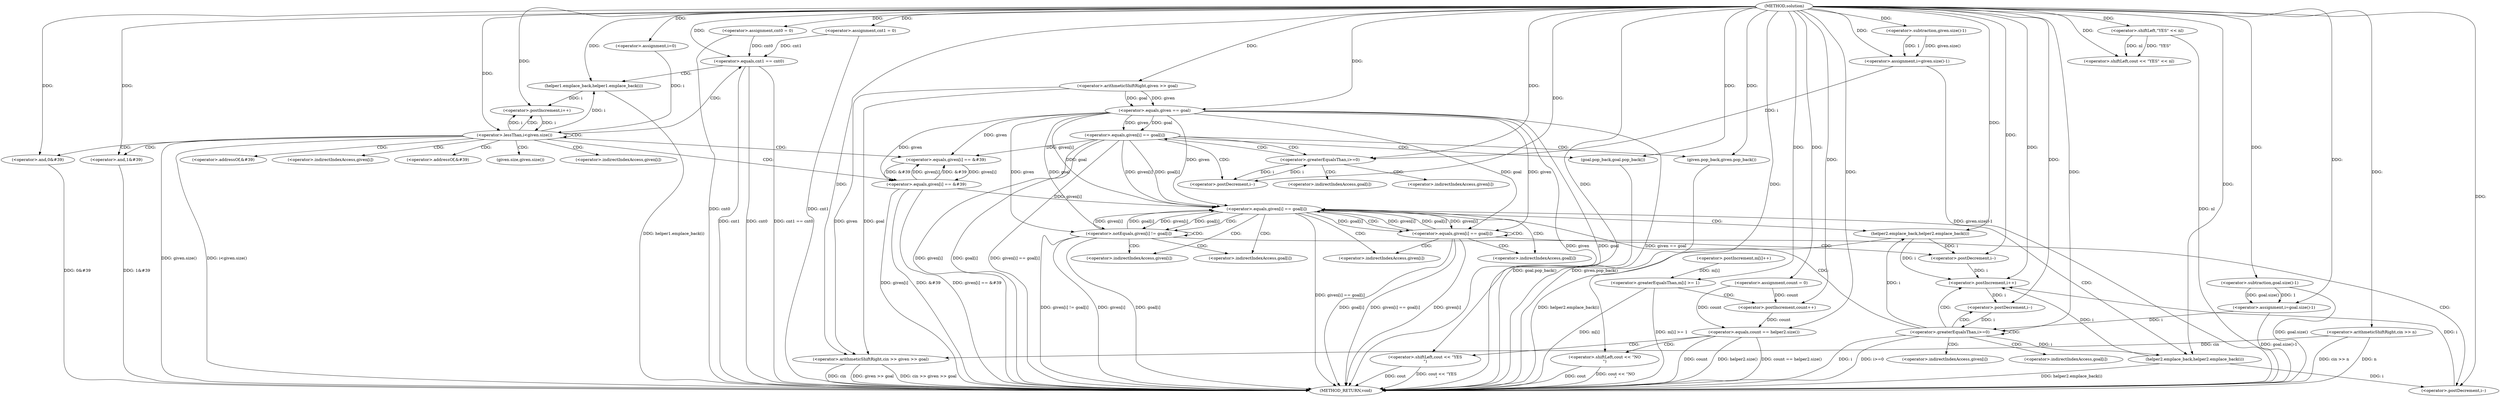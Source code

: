 digraph "solution" {  
"1000285" [label = "(METHOD,solution)" ]
"1000463" [label = "(METHOD_RETURN,void)" ]
"1000290" [label = "(<operator>.assignment,cnt0 = 0)" ]
"1000294" [label = "(<operator>.assignment,cnt1 = 0)" ]
"1000297" [label = "(<operator>.arithmeticShiftRight,cin >> n)" ]
"1000302" [label = "(<operator>.arithmeticShiftRight,cin >> given >> goal)" ]
"1000435" [label = "(<operator>.postIncrement,m[i]++)" ]
"1000440" [label = "(<operator>.assignment,count = 0)" ]
"1000310" [label = "(<operator>.equals,given == goal)" ]
"1000322" [label = "(<operator>.assignment,i=given.size()-1)" ]
"1000327" [label = "(<operator>.greaterEqualsThan,i>=0)" ]
"1000330" [label = "(<operator>.postDecrement,i--)" ]
"1000348" [label = "(<operator>.assignment,i=0)" ]
"1000351" [label = "(<operator>.lessThan,i<given.size())" ]
"1000354" [label = "(<operator>.postIncrement,i++)" ]
"1000383" [label = "(<operator>.assignment,i=goal.size()-1)" ]
"1000388" [label = "(<operator>.greaterEqualsThan,i>=0)" ]
"1000391" [label = "(<operator>.postDecrement,i--)" ]
"1000445" [label = "(<operator>.greaterEqualsThan,m[i] >= 1)" ]
"1000450" [label = "(<operator>.postIncrement,count++)" ]
"1000453" [label = "(<operator>.equals,count == helper2.size())" ]
"1000456" [label = "(<operator>.shiftLeft,cout << \"YES\n\")" ]
"1000304" [label = "(<operator>.arithmeticShiftRight,given >> goal)" ]
"1000314" [label = "(<operator>.shiftLeft,cout << \"YES\" << nl)" ]
"1000357" [label = "(<operator>.equals,given[i] == &#39)" ]
"1000363" [label = "(<operator>.and,1&#39)" ]
"1000366" [label = "(<operator>.equals,given[i] == &#39)" ]
"1000372" [label = "(<operator>.and,0&#39)" ]
"1000431" [label = "(<operator>.postIncrement,i++)" ]
"1000460" [label = "(<operator>.shiftLeft,cout << \"NO\n\")" ]
"1000324" [label = "(<operator>.subtraction,given.size()-1)" ]
"1000334" [label = "(<operator>.equals,given[i] == goal[i])" ]
"1000376" [label = "(<operator>.equals,cnt1 == cnt0)" ]
"1000379" [label = "(helper1.emplace_back,helper1.emplace_back(i))" ]
"1000385" [label = "(<operator>.subtraction,goal.size()-1)" ]
"1000395" [label = "(<operator>.equals,given[i] == goal[i])" ]
"1000316" [label = "(<operator>.shiftLeft,\"YES\" << nl)" ]
"1000342" [label = "(given.pop_back,given.pop_back())" ]
"1000343" [label = "(goal.pop_back,goal.pop_back())" ]
"1000403" [label = "(helper2.emplace_back,helper2.emplace_back(i))" ]
"1000406" [label = "(<operator>.equals,given[i] == goal[i])" ]
"1000418" [label = "(helper2.emplace_back,helper2.emplace_back(i))" ]
"1000414" [label = "(<operator>.postDecrement,i--)" ]
"1000421" [label = "(<operator>.notEquals,given[i] != goal[i])" ]
"1000429" [label = "(<operator>.postDecrement,i--)" ]
"1000353" [label = "(given.size,given.size())" ]
"1000358" [label = "(<operator>.indirectIndexAccess,given[i])" ]
"1000361" [label = "(<operator>.addressOf,&#39)" ]
"1000367" [label = "(<operator>.indirectIndexAccess,given[i])" ]
"1000370" [label = "(<operator>.addressOf,&#39)" ]
"1000335" [label = "(<operator>.indirectIndexAccess,given[i])" ]
"1000338" [label = "(<operator>.indirectIndexAccess,goal[i])" ]
"1000396" [label = "(<operator>.indirectIndexAccess,given[i])" ]
"1000399" [label = "(<operator>.indirectIndexAccess,goal[i])" ]
"1000407" [label = "(<operator>.indirectIndexAccess,given[i])" ]
"1000410" [label = "(<operator>.indirectIndexAccess,goal[i])" ]
"1000422" [label = "(<operator>.indirectIndexAccess,given[i])" ]
"1000425" [label = "(<operator>.indirectIndexAccess,goal[i])" ]
  "1000290" -> "1000463"  [ label = "DDG: cnt0"] 
  "1000294" -> "1000463"  [ label = "DDG: cnt1"] 
  "1000297" -> "1000463"  [ label = "DDG: n"] 
  "1000297" -> "1000463"  [ label = "DDG: cin >> n"] 
  "1000302" -> "1000463"  [ label = "DDG: cin"] 
  "1000302" -> "1000463"  [ label = "DDG: given >> goal"] 
  "1000302" -> "1000463"  [ label = "DDG: cin >> given >> goal"] 
  "1000310" -> "1000463"  [ label = "DDG: given"] 
  "1000310" -> "1000463"  [ label = "DDG: goal"] 
  "1000310" -> "1000463"  [ label = "DDG: given == goal"] 
  "1000322" -> "1000463"  [ label = "DDG: given.size()-1"] 
  "1000334" -> "1000463"  [ label = "DDG: given[i]"] 
  "1000334" -> "1000463"  [ label = "DDG: goal[i]"] 
  "1000334" -> "1000463"  [ label = "DDG: given[i] == goal[i]"] 
  "1000351" -> "1000463"  [ label = "DDG: given.size()"] 
  "1000351" -> "1000463"  [ label = "DDG: i<given.size()"] 
  "1000385" -> "1000463"  [ label = "DDG: goal.size()"] 
  "1000383" -> "1000463"  [ label = "DDG: goal.size()-1"] 
  "1000388" -> "1000463"  [ label = "DDG: i"] 
  "1000388" -> "1000463"  [ label = "DDG: i>=0"] 
  "1000445" -> "1000463"  [ label = "DDG: m[i]"] 
  "1000445" -> "1000463"  [ label = "DDG: m[i] >= 1"] 
  "1000453" -> "1000463"  [ label = "DDG: count"] 
  "1000453" -> "1000463"  [ label = "DDG: helper2.size()"] 
  "1000453" -> "1000463"  [ label = "DDG: count == helper2.size()"] 
  "1000460" -> "1000463"  [ label = "DDG: cout"] 
  "1000460" -> "1000463"  [ label = "DDG: cout << \"NO\n\""] 
  "1000456" -> "1000463"  [ label = "DDG: cout"] 
  "1000456" -> "1000463"  [ label = "DDG: cout << \"YES\n\""] 
  "1000395" -> "1000463"  [ label = "DDG: given[i] == goal[i]"] 
  "1000418" -> "1000463"  [ label = "DDG: helper2.emplace_back(i)"] 
  "1000421" -> "1000463"  [ label = "DDG: given[i]"] 
  "1000421" -> "1000463"  [ label = "DDG: goal[i]"] 
  "1000421" -> "1000463"  [ label = "DDG: given[i] != goal[i]"] 
  "1000403" -> "1000463"  [ label = "DDG: helper2.emplace_back(i)"] 
  "1000406" -> "1000463"  [ label = "DDG: given[i]"] 
  "1000406" -> "1000463"  [ label = "DDG: goal[i]"] 
  "1000406" -> "1000463"  [ label = "DDG: given[i] == goal[i]"] 
  "1000363" -> "1000463"  [ label = "DDG: 1&#39"] 
  "1000366" -> "1000463"  [ label = "DDG: given[i]"] 
  "1000366" -> "1000463"  [ label = "DDG: &#39"] 
  "1000366" -> "1000463"  [ label = "DDG: given[i] == &#39"] 
  "1000372" -> "1000463"  [ label = "DDG: 0&#39"] 
  "1000376" -> "1000463"  [ label = "DDG: cnt1"] 
  "1000376" -> "1000463"  [ label = "DDG: cnt0"] 
  "1000376" -> "1000463"  [ label = "DDG: cnt1 == cnt0"] 
  "1000379" -> "1000463"  [ label = "DDG: helper1.emplace_back(i)"] 
  "1000342" -> "1000463"  [ label = "DDG: given.pop_back()"] 
  "1000343" -> "1000463"  [ label = "DDG: goal.pop_back()"] 
  "1000316" -> "1000463"  [ label = "DDG: nl"] 
  "1000285" -> "1000290"  [ label = "DDG: "] 
  "1000285" -> "1000294"  [ label = "DDG: "] 
  "1000285" -> "1000440"  [ label = "DDG: "] 
  "1000285" -> "1000297"  [ label = "DDG: "] 
  "1000297" -> "1000302"  [ label = "DDG: cin"] 
  "1000285" -> "1000302"  [ label = "DDG: "] 
  "1000304" -> "1000302"  [ label = "DDG: given"] 
  "1000304" -> "1000302"  [ label = "DDG: goal"] 
  "1000324" -> "1000322"  [ label = "DDG: given.size()"] 
  "1000324" -> "1000322"  [ label = "DDG: 1"] 
  "1000285" -> "1000348"  [ label = "DDG: "] 
  "1000385" -> "1000383"  [ label = "DDG: 1"] 
  "1000385" -> "1000383"  [ label = "DDG: goal.size()"] 
  "1000285" -> "1000304"  [ label = "DDG: "] 
  "1000304" -> "1000310"  [ label = "DDG: given"] 
  "1000285" -> "1000310"  [ label = "DDG: "] 
  "1000304" -> "1000310"  [ label = "DDG: goal"] 
  "1000285" -> "1000322"  [ label = "DDG: "] 
  "1000322" -> "1000327"  [ label = "DDG: i"] 
  "1000330" -> "1000327"  [ label = "DDG: i"] 
  "1000285" -> "1000327"  [ label = "DDG: "] 
  "1000327" -> "1000330"  [ label = "DDG: i"] 
  "1000285" -> "1000330"  [ label = "DDG: "] 
  "1000348" -> "1000351"  [ label = "DDG: i"] 
  "1000354" -> "1000351"  [ label = "DDG: i"] 
  "1000285" -> "1000351"  [ label = "DDG: "] 
  "1000351" -> "1000354"  [ label = "DDG: i"] 
  "1000379" -> "1000354"  [ label = "DDG: i"] 
  "1000285" -> "1000354"  [ label = "DDG: "] 
  "1000285" -> "1000383"  [ label = "DDG: "] 
  "1000383" -> "1000388"  [ label = "DDG: i"] 
  "1000391" -> "1000388"  [ label = "DDG: i"] 
  "1000285" -> "1000388"  [ label = "DDG: "] 
  "1000431" -> "1000391"  [ label = "DDG: i"] 
  "1000285" -> "1000391"  [ label = "DDG: "] 
  "1000435" -> "1000445"  [ label = "DDG: m[i]"] 
  "1000285" -> "1000445"  [ label = "DDG: "] 
  "1000440" -> "1000450"  [ label = "DDG: count"] 
  "1000285" -> "1000450"  [ label = "DDG: "] 
  "1000440" -> "1000453"  [ label = "DDG: count"] 
  "1000450" -> "1000453"  [ label = "DDG: count"] 
  "1000285" -> "1000453"  [ label = "DDG: "] 
  "1000285" -> "1000456"  [ label = "DDG: "] 
  "1000285" -> "1000314"  [ label = "DDG: "] 
  "1000316" -> "1000314"  [ label = "DDG: nl"] 
  "1000316" -> "1000314"  [ label = "DDG: \"YES\""] 
  "1000285" -> "1000324"  [ label = "DDG: "] 
  "1000310" -> "1000357"  [ label = "DDG: given"] 
  "1000334" -> "1000357"  [ label = "DDG: given[i]"] 
  "1000366" -> "1000357"  [ label = "DDG: given[i]"] 
  "1000366" -> "1000357"  [ label = "DDG: &#39"] 
  "1000285" -> "1000363"  [ label = "DDG: "] 
  "1000310" -> "1000366"  [ label = "DDG: given"] 
  "1000357" -> "1000366"  [ label = "DDG: given[i]"] 
  "1000357" -> "1000366"  [ label = "DDG: &#39"] 
  "1000285" -> "1000372"  [ label = "DDG: "] 
  "1000285" -> "1000385"  [ label = "DDG: "] 
  "1000418" -> "1000431"  [ label = "DDG: i"] 
  "1000429" -> "1000431"  [ label = "DDG: i"] 
  "1000403" -> "1000431"  [ label = "DDG: i"] 
  "1000414" -> "1000431"  [ label = "DDG: i"] 
  "1000285" -> "1000431"  [ label = "DDG: "] 
  "1000285" -> "1000460"  [ label = "DDG: "] 
  "1000285" -> "1000316"  [ label = "DDG: "] 
  "1000310" -> "1000334"  [ label = "DDG: given"] 
  "1000310" -> "1000334"  [ label = "DDG: goal"] 
  "1000285" -> "1000342"  [ label = "DDG: "] 
  "1000285" -> "1000343"  [ label = "DDG: "] 
  "1000294" -> "1000376"  [ label = "DDG: cnt1"] 
  "1000285" -> "1000376"  [ label = "DDG: "] 
  "1000290" -> "1000376"  [ label = "DDG: cnt0"] 
  "1000351" -> "1000379"  [ label = "DDG: i"] 
  "1000285" -> "1000379"  [ label = "DDG: "] 
  "1000310" -> "1000395"  [ label = "DDG: given"] 
  "1000334" -> "1000395"  [ label = "DDG: given[i]"] 
  "1000421" -> "1000395"  [ label = "DDG: given[i]"] 
  "1000406" -> "1000395"  [ label = "DDG: given[i]"] 
  "1000366" -> "1000395"  [ label = "DDG: given[i]"] 
  "1000310" -> "1000395"  [ label = "DDG: goal"] 
  "1000334" -> "1000395"  [ label = "DDG: goal[i]"] 
  "1000421" -> "1000395"  [ label = "DDG: goal[i]"] 
  "1000406" -> "1000395"  [ label = "DDG: goal[i]"] 
  "1000388" -> "1000403"  [ label = "DDG: i"] 
  "1000285" -> "1000403"  [ label = "DDG: "] 
  "1000310" -> "1000406"  [ label = "DDG: given"] 
  "1000395" -> "1000406"  [ label = "DDG: given[i]"] 
  "1000310" -> "1000406"  [ label = "DDG: goal"] 
  "1000395" -> "1000406"  [ label = "DDG: goal[i]"] 
  "1000388" -> "1000418"  [ label = "DDG: i"] 
  "1000285" -> "1000418"  [ label = "DDG: "] 
  "1000403" -> "1000414"  [ label = "DDG: i"] 
  "1000285" -> "1000414"  [ label = "DDG: "] 
  "1000310" -> "1000421"  [ label = "DDG: given"] 
  "1000395" -> "1000421"  [ label = "DDG: given[i]"] 
  "1000310" -> "1000421"  [ label = "DDG: goal"] 
  "1000395" -> "1000421"  [ label = "DDG: goal[i]"] 
  "1000418" -> "1000429"  [ label = "DDG: i"] 
  "1000285" -> "1000429"  [ label = "DDG: "] 
  "1000327" -> "1000338"  [ label = "CDG: "] 
  "1000327" -> "1000335"  [ label = "CDG: "] 
  "1000327" -> "1000334"  [ label = "CDG: "] 
  "1000351" -> "1000367"  [ label = "CDG: "] 
  "1000351" -> "1000370"  [ label = "CDG: "] 
  "1000351" -> "1000354"  [ label = "CDG: "] 
  "1000351" -> "1000353"  [ label = "CDG: "] 
  "1000351" -> "1000351"  [ label = "CDG: "] 
  "1000351" -> "1000366"  [ label = "CDG: "] 
  "1000351" -> "1000357"  [ label = "CDG: "] 
  "1000351" -> "1000363"  [ label = "CDG: "] 
  "1000351" -> "1000376"  [ label = "CDG: "] 
  "1000351" -> "1000361"  [ label = "CDG: "] 
  "1000351" -> "1000358"  [ label = "CDG: "] 
  "1000351" -> "1000372"  [ label = "CDG: "] 
  "1000388" -> "1000396"  [ label = "CDG: "] 
  "1000388" -> "1000391"  [ label = "CDG: "] 
  "1000388" -> "1000388"  [ label = "CDG: "] 
  "1000388" -> "1000431"  [ label = "CDG: "] 
  "1000388" -> "1000399"  [ label = "CDG: "] 
  "1000388" -> "1000395"  [ label = "CDG: "] 
  "1000445" -> "1000450"  [ label = "CDG: "] 
  "1000453" -> "1000456"  [ label = "CDG: "] 
  "1000453" -> "1000460"  [ label = "CDG: "] 
  "1000334" -> "1000342"  [ label = "CDG: "] 
  "1000334" -> "1000330"  [ label = "CDG: "] 
  "1000334" -> "1000327"  [ label = "CDG: "] 
  "1000334" -> "1000343"  [ label = "CDG: "] 
  "1000376" -> "1000379"  [ label = "CDG: "] 
  "1000395" -> "1000406"  [ label = "CDG: "] 
  "1000395" -> "1000418"  [ label = "CDG: "] 
  "1000395" -> "1000403"  [ label = "CDG: "] 
  "1000395" -> "1000407"  [ label = "CDG: "] 
  "1000395" -> "1000422"  [ label = "CDG: "] 
  "1000395" -> "1000410"  [ label = "CDG: "] 
  "1000395" -> "1000421"  [ label = "CDG: "] 
  "1000395" -> "1000425"  [ label = "CDG: "] 
  "1000406" -> "1000414"  [ label = "CDG: "] 
  "1000406" -> "1000406"  [ label = "CDG: "] 
  "1000406" -> "1000407"  [ label = "CDG: "] 
  "1000406" -> "1000410"  [ label = "CDG: "] 
  "1000421" -> "1000422"  [ label = "CDG: "] 
  "1000421" -> "1000429"  [ label = "CDG: "] 
  "1000421" -> "1000421"  [ label = "CDG: "] 
  "1000421" -> "1000425"  [ label = "CDG: "] 
}
